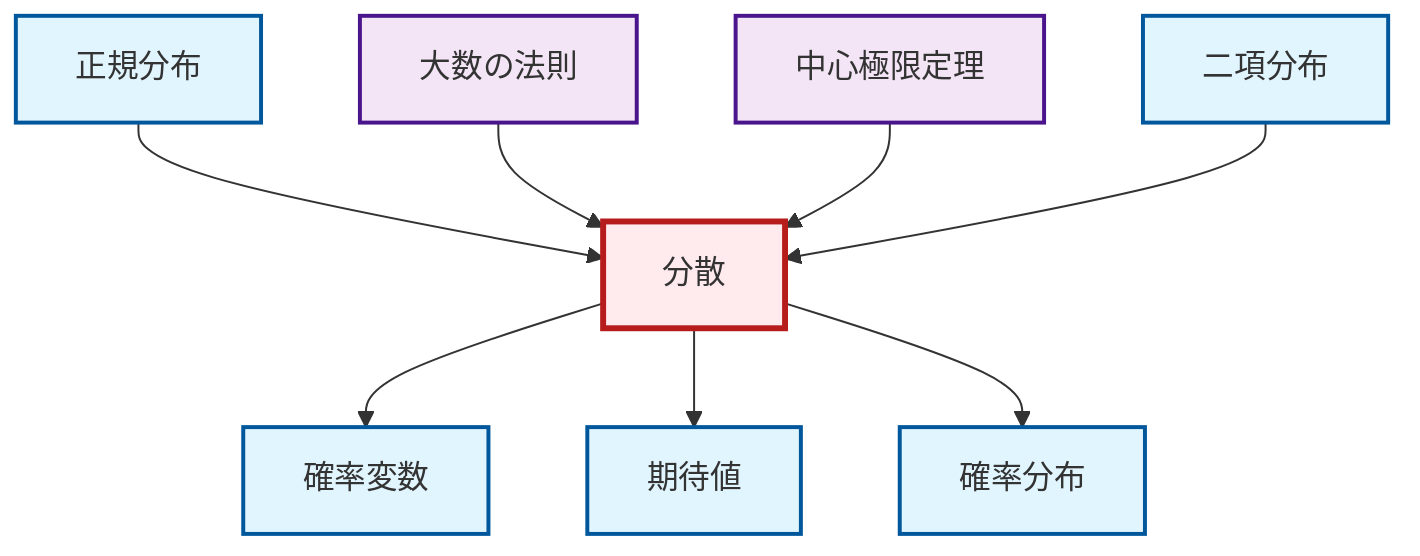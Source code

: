 graph TD
    classDef definition fill:#e1f5fe,stroke:#01579b,stroke-width:2px
    classDef theorem fill:#f3e5f5,stroke:#4a148c,stroke-width:2px
    classDef axiom fill:#fff3e0,stroke:#e65100,stroke-width:2px
    classDef example fill:#e8f5e9,stroke:#1b5e20,stroke-width:2px
    classDef current fill:#ffebee,stroke:#b71c1c,stroke-width:3px
    def-binomial-distribution["二項分布"]:::definition
    def-variance["分散"]:::definition
    def-probability-distribution["確率分布"]:::definition
    thm-central-limit["中心極限定理"]:::theorem
    def-normal-distribution["正規分布"]:::definition
    def-random-variable["確率変数"]:::definition
    thm-law-of-large-numbers["大数の法則"]:::theorem
    def-expectation["期待値"]:::definition
    def-normal-distribution --> def-variance
    thm-law-of-large-numbers --> def-variance
    def-variance --> def-random-variable
    def-variance --> def-expectation
    thm-central-limit --> def-variance
    def-variance --> def-probability-distribution
    def-binomial-distribution --> def-variance
    class def-variance current